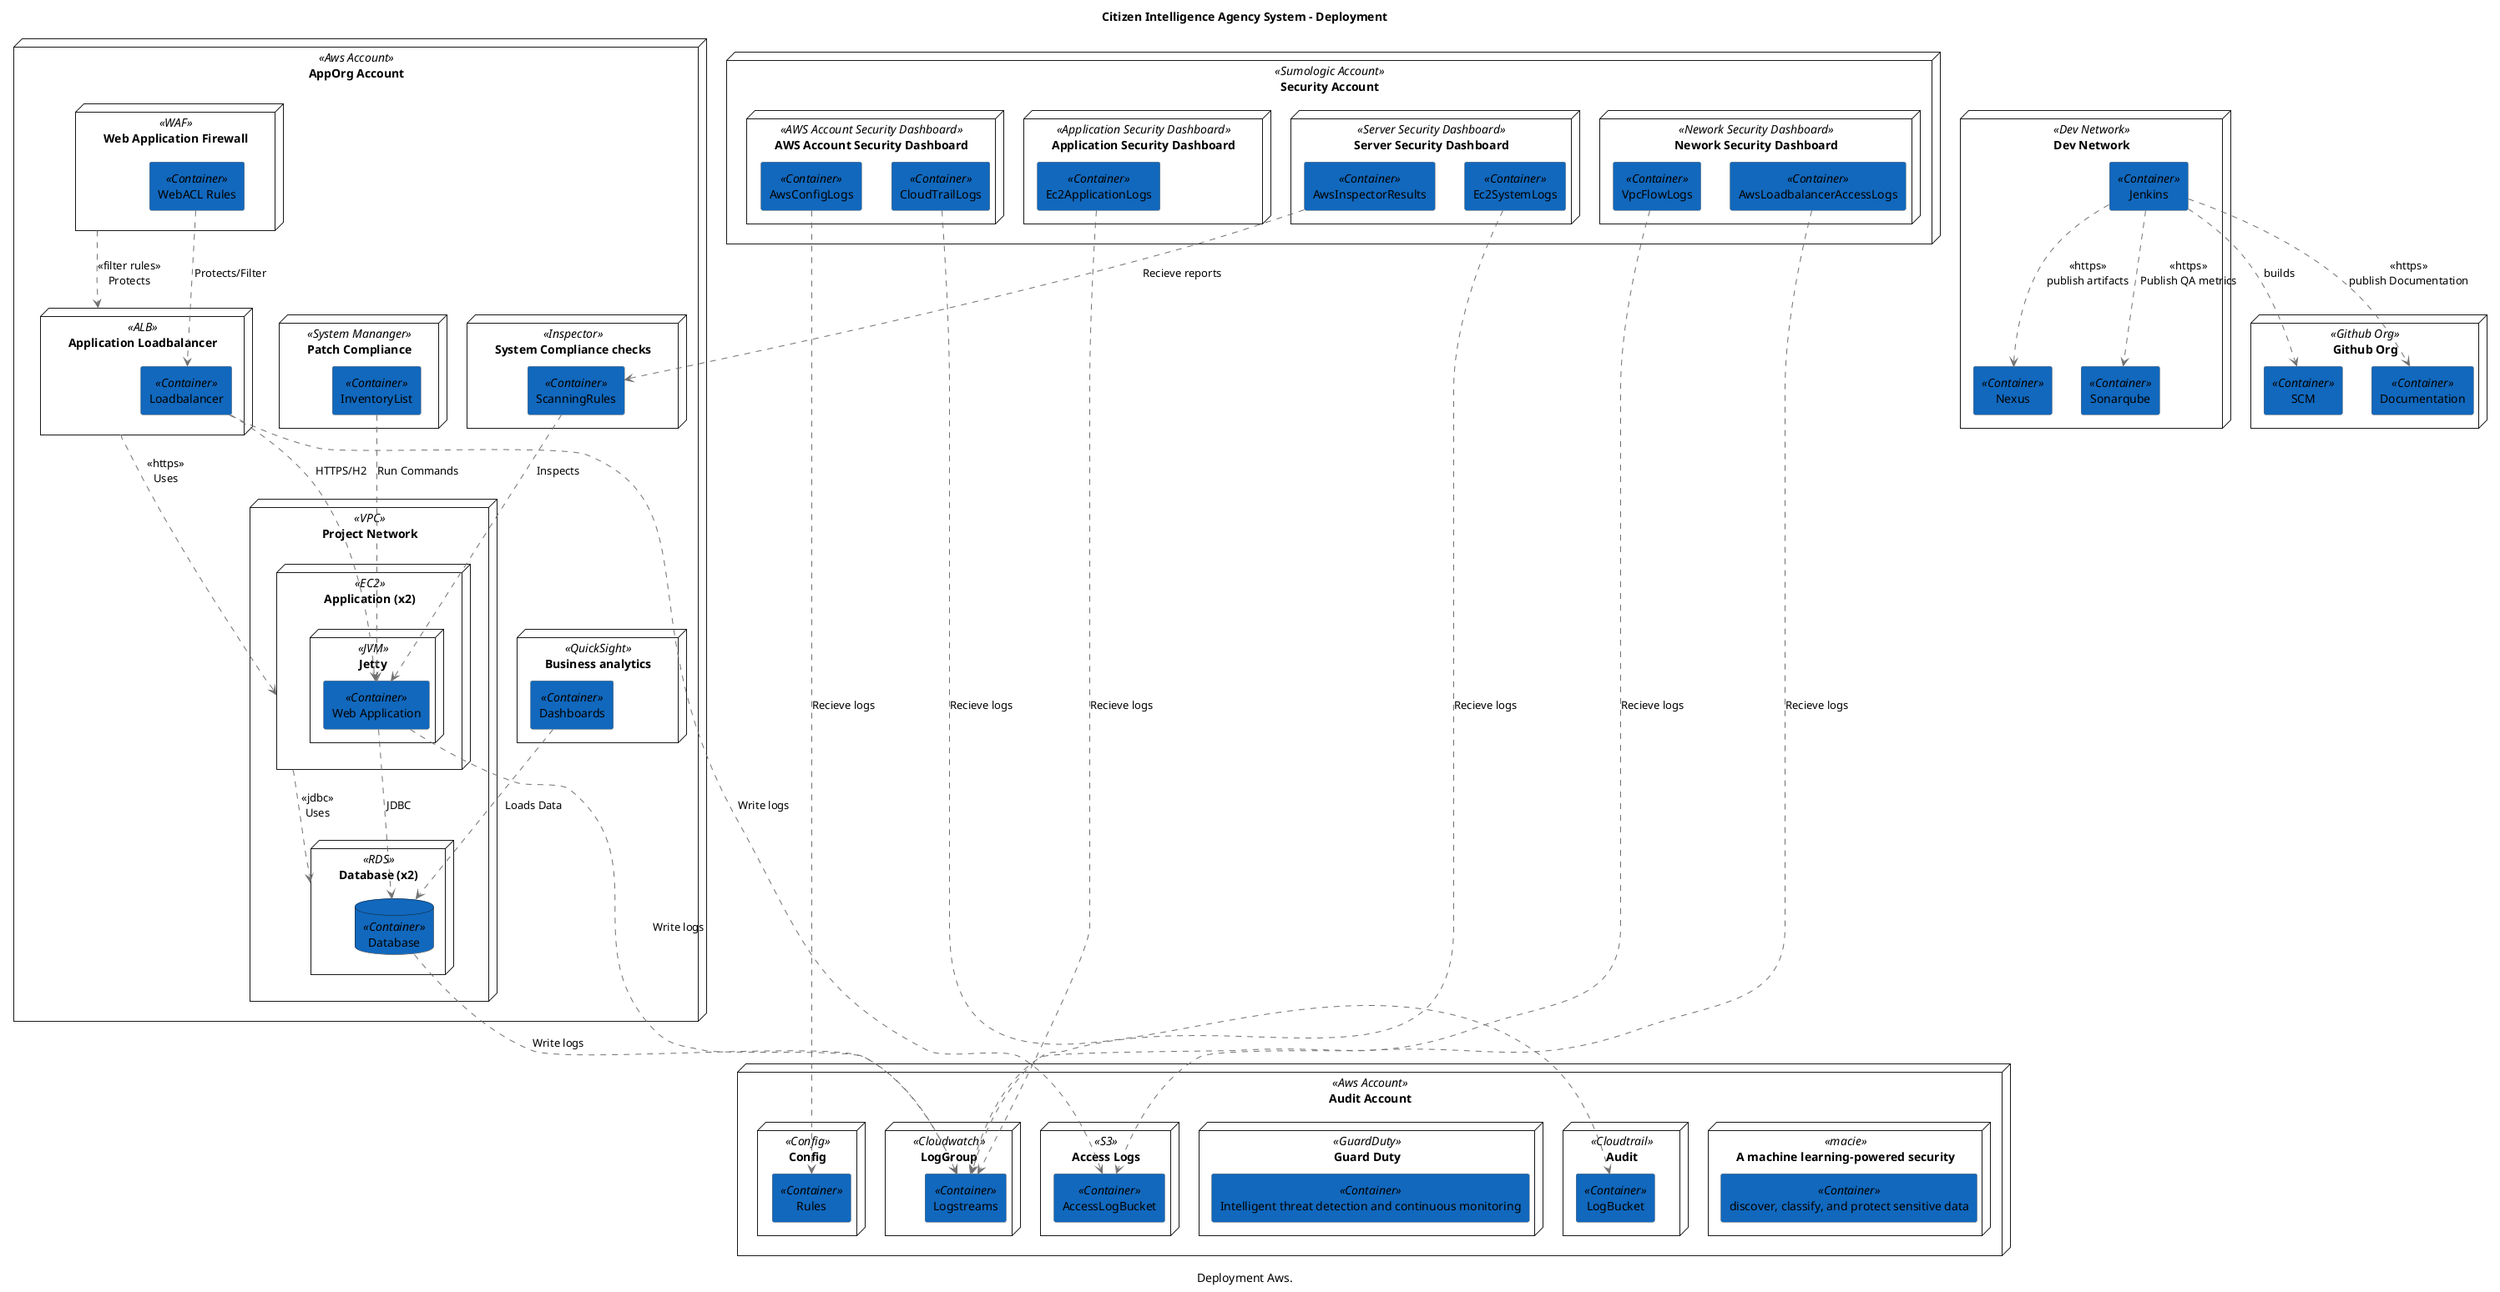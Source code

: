 @startuml(id="Deployment")
scale max 16384x16384
title Citizen Intelligence Agency System - Deployment
caption "Deployment Aws."

skinparam {
  shadowing false
  arrowColor #707070
  actorBorderColor #707070
  componentBorderColor #707070
  rectangleBorderColor #707070
  noteBackgroundColor #ffffff
  noteBorderColor #707070
}
node "AppOrg Account" <<Aws Account>> as 175 {
  node "Business analytics" <<QuickSight>> as 193 {
    rectangle "Dashboards" <<Container>> as 195 #1168bd
  }
  node "Project Network" <<VPC>> as 176 {
    node "Application (x2)" <<EC2>> as 220 {
      node "Jetty" <<JVM>> as 221 {
        rectangle "Web Application" <<Container>> as 222 #1168bd
      }
    }
    node "Database (x2)" <<RDS>> as 228 {
      database "Database" <<Container>> as 229 #1168bd
    }
  }
  node "Application Loadbalancer" <<ALB>> as 215 {
    rectangle "Loadbalancer" <<Container>> as 216 #1168bd
  }
  node "System Compliance checks" <<Inspector>> as 185 {
    rectangle "ScanningRules" <<Container>> as 187 #1168bd
  }
  node "Patch Compliance" <<System Mananger>> as 189 {
    rectangle "InventoryList" <<Container>> as 191 #1168bd
  }
  node "Web Application Firewall" <<WAF>> as 177 {
    rectangle "WebACL Rules" <<Container>> as 179 #1168bd
  }
}
node "Audit Account" <<Aws Account>> as 181 {
  node "A machine learning-powered security" <<macie>> as 200 {
    rectangle "discover, classify, and protect sensitive data" <<Container>> as 202 #1168bd
  }
  node "Audit" <<Cloudtrail>> as 208 {
    rectangle "LogBucket" <<Container>> as 210 #1168bd
  }
  node "Guard Duty" <<GuardDuty>> as 197 {
    rectangle "Intelligent threat detection and continuous monitoring" <<Container>> as 199 #1168bd
  }
  node "Config" <<Config>> as 182 {
    rectangle "Rules" <<Container>> as 184 #1168bd
  }
  node "LogGroup" <<Cloudwatch>> as 203 {
    rectangle "Logstreams" <<Container>> as 205 #1168bd
  }
  node "Access Logs" <<S3>> as 211 {
    rectangle "AccessLogBucket" <<Container>> as 213 #1168bd
  }
}
node "Dev Network" <<Dev Network>> as 239 {
  rectangle "Jenkins" <<Container>> as 249 #1168bd
  rectangle "Sonarqube" <<Container>> as 243 #1168bd
  rectangle "Nexus" <<Container>> as 241 #1168bd
}
node "Github Org" <<Github Org>> as 234 {
  rectangle "Documentation" <<Container>> as 238 #1168bd
  rectangle "SCM" <<Container>> as 236 #1168bd
}
node "Security Account" <<Sumologic Account>> as 254 {
  node "AWS Account Security Dashboard" <<AWS Account Security Dashboard>> as 257 {
    rectangle "AwsConfigLogs" <<Container>> as 269 #1168bd
    rectangle "CloudTrailLogs" <<Container>> as 265 #1168bd
  }
  node "Application Security Dashboard" <<Application Security Dashboard>> as 258 {
    rectangle "Ec2ApplicationLogs" <<Container>> as 277 #1168bd
  }
  node "Nework Security Dashboard" <<Nework Security Dashboard>> as 255 {
    rectangle "VpcFlowLogs" <<Container>> as 261 #1168bd
    rectangle "AwsLoadbalancerAccessLogs" <<Container>> as 285 #1168bd
  }
  node "Server Security Dashboard" <<Server Security Dashboard>> as 256 {
    rectangle "Ec2SystemLogs" <<Container>> as 273 #1168bd
    rectangle "AwsInspectorResults" <<Container>> as 281 #1168bd
  }
}
215 .[#707070].> 220 : <<https>>\nUses
220 .[#707070].> 228 : <<jdbc>>\nUses
177 .[#707070].> 215 : <<filter rules>>\nProtects
229 .[#707070].> 205 : Write logs
277 .[#707070].> 205 : Recieve logs
249 .[#707070].> 236 : builds
195 .[#707070].> 229 : Loads Data
285 .[#707070].> 213 : Recieve logs
265 .[#707070].> 210 : Recieve logs
216 .[#707070].> 222 : HTTPS/H2
191 .[#707070].> 222 : Run Commands
222 .[#707070].> 205 : Write logs
179 .[#707070].> 216 : Protects/Filter
187 .[#707070].> 222 : Inspects
216 .[#707070].> 213 : Write logs
269 .[#707070].> 184 : Recieve logs
249 .[#707070].> 238 : <<https>>\npublish Documentation
273 .[#707070].> 205 : Recieve logs
281 .[#707070].> 187 : Recieve reports
249 .[#707070].> 241 : <<https>>\npublish artifacts
261 .[#707070].> 205 : Recieve logs
249 .[#707070].> 243 : <<https>>\nPublish QA metrics
222 .[#707070].> 229 : JDBC
@enduml